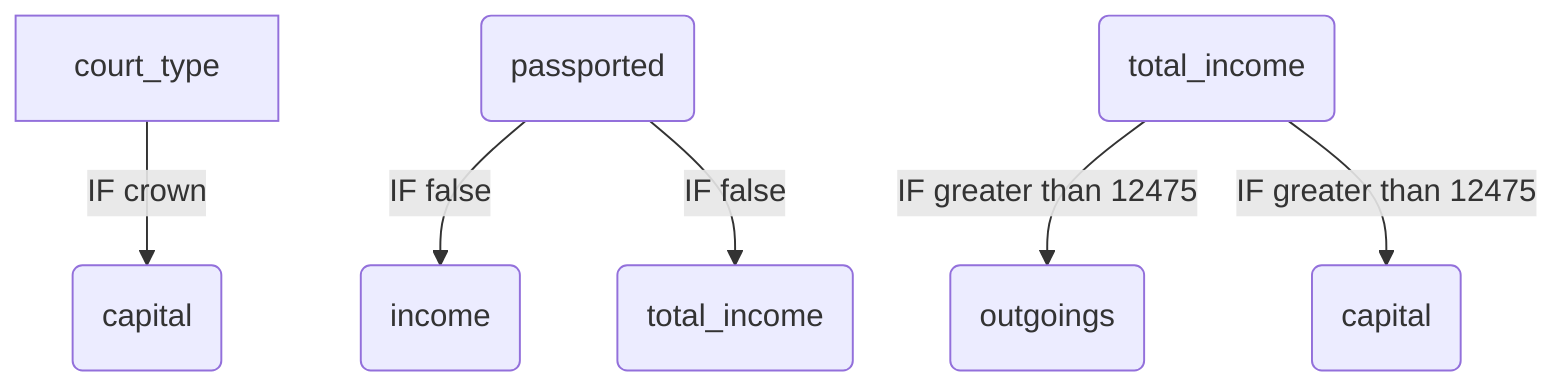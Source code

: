 graph TD
    A[court_type] -->|IF crown| B(capital)

    C(passported) -->|IF false| D(income)
    C(passported) -->|IF false| E(total_income)

    F(total_income) -->|IF greater than 12475| G(outgoings)
    F(total_income) -->|IF greater than 12475| H(capital)